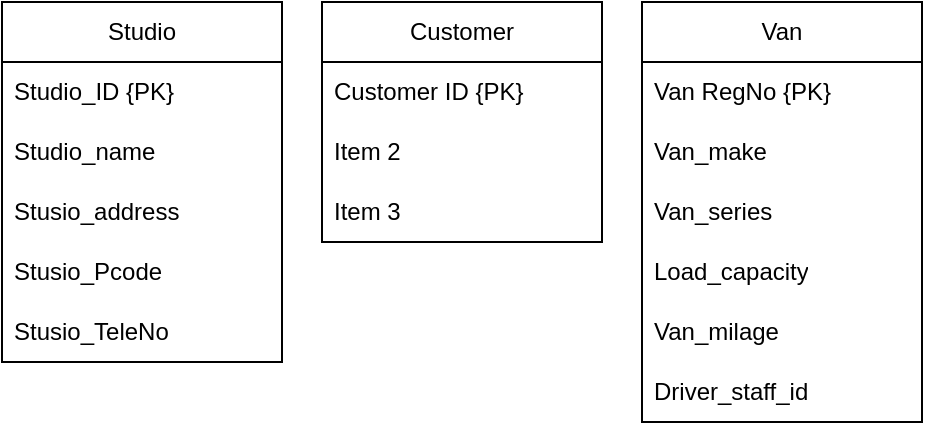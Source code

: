 <mxfile version="28.2.7">
  <diagram name="Page-1" id="tiLslRNTqF0_BLWE3qqH">
    <mxGraphModel dx="2280" dy="929" grid="1" gridSize="10" guides="1" tooltips="1" connect="1" arrows="1" fold="1" page="1" pageScale="1" pageWidth="1169" pageHeight="827" math="0" shadow="0">
      <root>
        <mxCell id="0" />
        <mxCell id="1" parent="0" />
        <mxCell id="oSKn29ZsuuDSDkjm3-m1-2" value="Studio" style="swimlane;fontStyle=0;childLayout=stackLayout;horizontal=1;startSize=30;horizontalStack=0;resizeParent=1;resizeParentMax=0;resizeLast=0;collapsible=1;marginBottom=0;whiteSpace=wrap;html=1;" vertex="1" parent="1">
          <mxGeometry width="140" height="180" as="geometry" />
        </mxCell>
        <mxCell id="oSKn29ZsuuDSDkjm3-m1-3" value="Studio_ID {PK}" style="text;strokeColor=none;fillColor=none;align=left;verticalAlign=middle;spacingLeft=4;spacingRight=4;overflow=hidden;points=[[0,0.5],[1,0.5]];portConstraint=eastwest;rotatable=0;whiteSpace=wrap;html=1;" vertex="1" parent="oSKn29ZsuuDSDkjm3-m1-2">
          <mxGeometry y="30" width="140" height="30" as="geometry" />
        </mxCell>
        <mxCell id="oSKn29ZsuuDSDkjm3-m1-4" value="Studio_name" style="text;strokeColor=none;fillColor=none;align=left;verticalAlign=middle;spacingLeft=4;spacingRight=4;overflow=hidden;points=[[0,0.5],[1,0.5]];portConstraint=eastwest;rotatable=0;whiteSpace=wrap;html=1;" vertex="1" parent="oSKn29ZsuuDSDkjm3-m1-2">
          <mxGeometry y="60" width="140" height="30" as="geometry" />
        </mxCell>
        <mxCell id="oSKn29ZsuuDSDkjm3-m1-5" value="Stusio_address" style="text;strokeColor=none;fillColor=none;align=left;verticalAlign=middle;spacingLeft=4;spacingRight=4;overflow=hidden;points=[[0,0.5],[1,0.5]];portConstraint=eastwest;rotatable=0;whiteSpace=wrap;html=1;" vertex="1" parent="oSKn29ZsuuDSDkjm3-m1-2">
          <mxGeometry y="90" width="140" height="30" as="geometry" />
        </mxCell>
        <mxCell id="oSKn29ZsuuDSDkjm3-m1-14" value="Stusio_Pcode" style="text;strokeColor=none;fillColor=none;align=left;verticalAlign=middle;spacingLeft=4;spacingRight=4;overflow=hidden;points=[[0,0.5],[1,0.5]];portConstraint=eastwest;rotatable=0;whiteSpace=wrap;html=1;" vertex="1" parent="oSKn29ZsuuDSDkjm3-m1-2">
          <mxGeometry y="120" width="140" height="30" as="geometry" />
        </mxCell>
        <mxCell id="oSKn29ZsuuDSDkjm3-m1-15" value="Stusio_TeleNo" style="text;strokeColor=none;fillColor=none;align=left;verticalAlign=middle;spacingLeft=4;spacingRight=4;overflow=hidden;points=[[0,0.5],[1,0.5]];portConstraint=eastwest;rotatable=0;whiteSpace=wrap;html=1;" vertex="1" parent="oSKn29ZsuuDSDkjm3-m1-2">
          <mxGeometry y="150" width="140" height="30" as="geometry" />
        </mxCell>
        <mxCell id="oSKn29ZsuuDSDkjm3-m1-6" value="Customer" style="swimlane;fontStyle=0;childLayout=stackLayout;horizontal=1;startSize=30;horizontalStack=0;resizeParent=1;resizeParentMax=0;resizeLast=0;collapsible=1;marginBottom=0;whiteSpace=wrap;html=1;" vertex="1" parent="1">
          <mxGeometry x="160" width="140" height="120" as="geometry" />
        </mxCell>
        <mxCell id="oSKn29ZsuuDSDkjm3-m1-7" value="Customer&amp;nbsp;&lt;span style=&quot;background-color: transparent; color: light-dark(rgb(0, 0, 0), rgb(255, 255, 255));&quot;&gt;ID {PK}&lt;/span&gt;" style="text;strokeColor=none;fillColor=none;align=left;verticalAlign=middle;spacingLeft=4;spacingRight=4;overflow=hidden;points=[[0,0.5],[1,0.5]];portConstraint=eastwest;rotatable=0;whiteSpace=wrap;html=1;" vertex="1" parent="oSKn29ZsuuDSDkjm3-m1-6">
          <mxGeometry y="30" width="140" height="30" as="geometry" />
        </mxCell>
        <mxCell id="oSKn29ZsuuDSDkjm3-m1-8" value="Item 2" style="text;strokeColor=none;fillColor=none;align=left;verticalAlign=middle;spacingLeft=4;spacingRight=4;overflow=hidden;points=[[0,0.5],[1,0.5]];portConstraint=eastwest;rotatable=0;whiteSpace=wrap;html=1;" vertex="1" parent="oSKn29ZsuuDSDkjm3-m1-6">
          <mxGeometry y="60" width="140" height="30" as="geometry" />
        </mxCell>
        <mxCell id="oSKn29ZsuuDSDkjm3-m1-9" value="Item 3" style="text;strokeColor=none;fillColor=none;align=left;verticalAlign=middle;spacingLeft=4;spacingRight=4;overflow=hidden;points=[[0,0.5],[1,0.5]];portConstraint=eastwest;rotatable=0;whiteSpace=wrap;html=1;" vertex="1" parent="oSKn29ZsuuDSDkjm3-m1-6">
          <mxGeometry y="90" width="140" height="30" as="geometry" />
        </mxCell>
        <mxCell id="oSKn29ZsuuDSDkjm3-m1-10" value="Van" style="swimlane;fontStyle=0;childLayout=stackLayout;horizontal=1;startSize=30;horizontalStack=0;resizeParent=1;resizeParentMax=0;resizeLast=0;collapsible=1;marginBottom=0;whiteSpace=wrap;html=1;" vertex="1" parent="1">
          <mxGeometry x="320" width="140" height="210" as="geometry" />
        </mxCell>
        <mxCell id="oSKn29ZsuuDSDkjm3-m1-11" value="Van RegNo {PK}" style="text;strokeColor=none;fillColor=none;align=left;verticalAlign=middle;spacingLeft=4;spacingRight=4;overflow=hidden;points=[[0,0.5],[1,0.5]];portConstraint=eastwest;rotatable=0;whiteSpace=wrap;html=1;" vertex="1" parent="oSKn29ZsuuDSDkjm3-m1-10">
          <mxGeometry y="30" width="140" height="30" as="geometry" />
        </mxCell>
        <mxCell id="oSKn29ZsuuDSDkjm3-m1-12" value="Van_make" style="text;strokeColor=none;fillColor=none;align=left;verticalAlign=middle;spacingLeft=4;spacingRight=4;overflow=hidden;points=[[0,0.5],[1,0.5]];portConstraint=eastwest;rotatable=0;whiteSpace=wrap;html=1;" vertex="1" parent="oSKn29ZsuuDSDkjm3-m1-10">
          <mxGeometry y="60" width="140" height="30" as="geometry" />
        </mxCell>
        <mxCell id="oSKn29ZsuuDSDkjm3-m1-13" value="Van_series" style="text;strokeColor=none;fillColor=none;align=left;verticalAlign=middle;spacingLeft=4;spacingRight=4;overflow=hidden;points=[[0,0.5],[1,0.5]];portConstraint=eastwest;rotatable=0;whiteSpace=wrap;html=1;" vertex="1" parent="oSKn29ZsuuDSDkjm3-m1-10">
          <mxGeometry y="90" width="140" height="30" as="geometry" />
        </mxCell>
        <mxCell id="oSKn29ZsuuDSDkjm3-m1-16" value="Load_capacity" style="text;strokeColor=none;fillColor=none;align=left;verticalAlign=middle;spacingLeft=4;spacingRight=4;overflow=hidden;points=[[0,0.5],[1,0.5]];portConstraint=eastwest;rotatable=0;whiteSpace=wrap;html=1;" vertex="1" parent="oSKn29ZsuuDSDkjm3-m1-10">
          <mxGeometry y="120" width="140" height="30" as="geometry" />
        </mxCell>
        <mxCell id="oSKn29ZsuuDSDkjm3-m1-17" value="Van_milage" style="text;strokeColor=none;fillColor=none;align=left;verticalAlign=middle;spacingLeft=4;spacingRight=4;overflow=hidden;points=[[0,0.5],[1,0.5]];portConstraint=eastwest;rotatable=0;whiteSpace=wrap;html=1;" vertex="1" parent="oSKn29ZsuuDSDkjm3-m1-10">
          <mxGeometry y="150" width="140" height="30" as="geometry" />
        </mxCell>
        <mxCell id="oSKn29ZsuuDSDkjm3-m1-18" value="Driver_staff_id" style="text;strokeColor=none;fillColor=none;align=left;verticalAlign=middle;spacingLeft=4;spacingRight=4;overflow=hidden;points=[[0,0.5],[1,0.5]];portConstraint=eastwest;rotatable=0;whiteSpace=wrap;html=1;" vertex="1" parent="oSKn29ZsuuDSDkjm3-m1-10">
          <mxGeometry y="180" width="140" height="30" as="geometry" />
        </mxCell>
      </root>
    </mxGraphModel>
  </diagram>
</mxfile>
